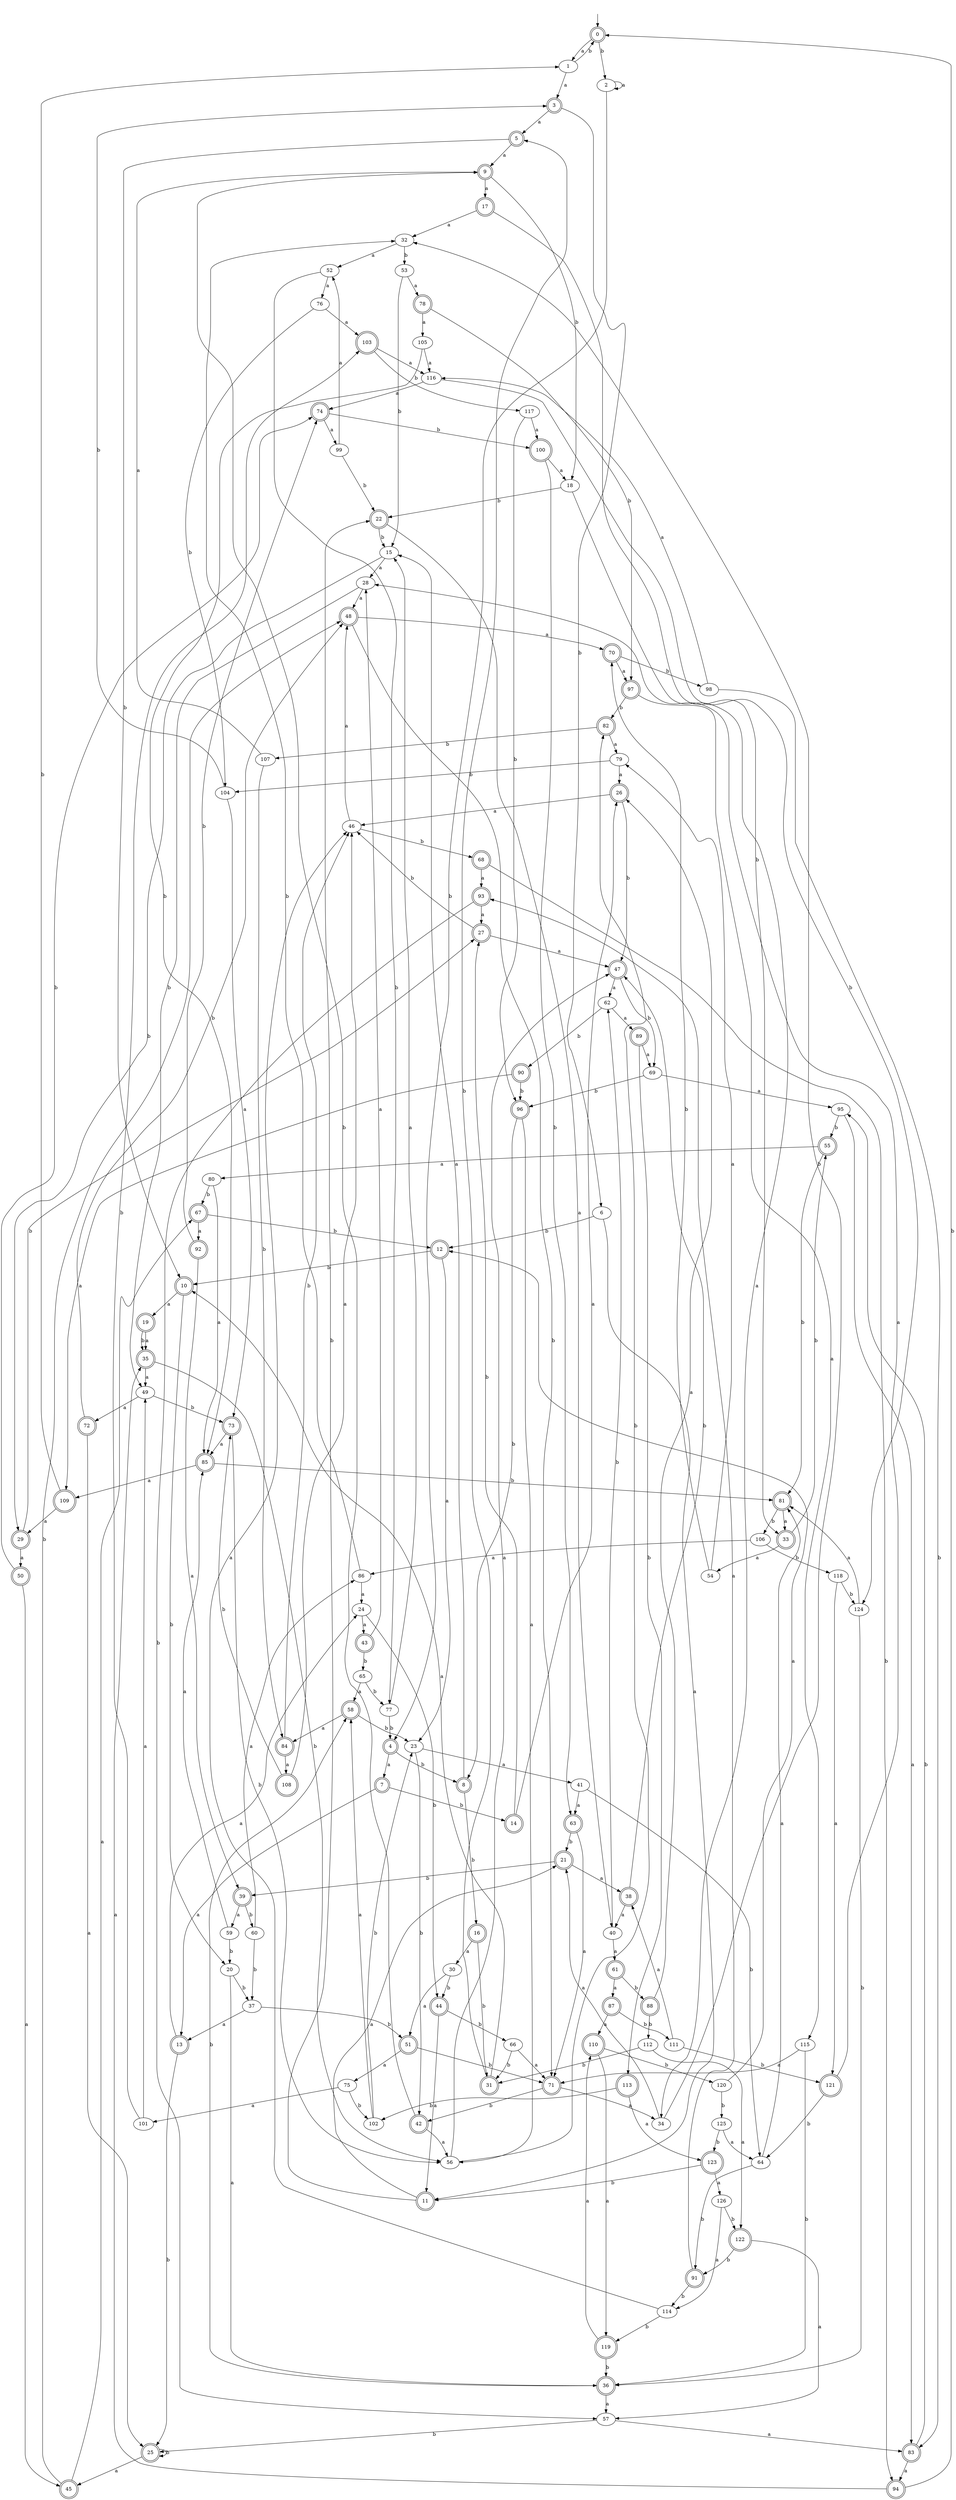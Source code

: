 digraph RandomDFA {
  __start0 [label="", shape=none];
  __start0 -> 0 [label=""];
  0 [shape=circle] [shape=doublecircle]
  0 -> 1 [label="a"]
  0 -> 2 [label="b"]
  1
  1 -> 3 [label="a"]
  1 -> 0 [label="b"]
  2
  2 -> 2 [label="a"]
  2 -> 4 [label="b"]
  3 [shape=doublecircle]
  3 -> 5 [label="a"]
  3 -> 6 [label="b"]
  4 [shape=doublecircle]
  4 -> 7 [label="a"]
  4 -> 8 [label="b"]
  5 [shape=doublecircle]
  5 -> 9 [label="a"]
  5 -> 10 [label="b"]
  6
  6 -> 11 [label="a"]
  6 -> 12 [label="b"]
  7 [shape=doublecircle]
  7 -> 13 [label="a"]
  7 -> 14 [label="b"]
  8 [shape=doublecircle]
  8 -> 15 [label="a"]
  8 -> 16 [label="b"]
  9 [shape=doublecircle]
  9 -> 17 [label="a"]
  9 -> 18 [label="b"]
  10 [shape=doublecircle]
  10 -> 19 [label="a"]
  10 -> 20 [label="b"]
  11 [shape=doublecircle]
  11 -> 21 [label="a"]
  11 -> 22 [label="b"]
  12 [shape=doublecircle]
  12 -> 23 [label="a"]
  12 -> 10 [label="b"]
  13 [shape=doublecircle]
  13 -> 24 [label="a"]
  13 -> 25 [label="b"]
  14 [shape=doublecircle]
  14 -> 26 [label="a"]
  14 -> 27 [label="b"]
  15
  15 -> 28 [label="a"]
  15 -> 29 [label="b"]
  16 [shape=doublecircle]
  16 -> 30 [label="a"]
  16 -> 31 [label="b"]
  17 [shape=doublecircle]
  17 -> 32 [label="a"]
  17 -> 33 [label="b"]
  18
  18 -> 34 [label="a"]
  18 -> 22 [label="b"]
  19 [shape=doublecircle]
  19 -> 35 [label="a"]
  19 -> 35 [label="b"]
  20
  20 -> 36 [label="a"]
  20 -> 37 [label="b"]
  21 [shape=doublecircle]
  21 -> 38 [label="a"]
  21 -> 39 [label="b"]
  22 [shape=doublecircle]
  22 -> 40 [label="a"]
  22 -> 15 [label="b"]
  23
  23 -> 41 [label="a"]
  23 -> 42 [label="b"]
  24
  24 -> 43 [label="a"]
  24 -> 44 [label="b"]
  25 [shape=doublecircle]
  25 -> 45 [label="a"]
  25 -> 25 [label="b"]
  26 [shape=doublecircle]
  26 -> 46 [label="a"]
  26 -> 47 [label="b"]
  27 [shape=doublecircle]
  27 -> 47 [label="a"]
  27 -> 46 [label="b"]
  28
  28 -> 48 [label="a"]
  28 -> 49 [label="b"]
  29 [shape=doublecircle]
  29 -> 50 [label="a"]
  29 -> 27 [label="b"]
  30
  30 -> 51 [label="a"]
  30 -> 44 [label="b"]
  31 [shape=doublecircle]
  31 -> 10 [label="a"]
  31 -> 5 [label="b"]
  32
  32 -> 52 [label="a"]
  32 -> 53 [label="b"]
  33 [shape=doublecircle]
  33 -> 54 [label="a"]
  33 -> 55 [label="b"]
  34
  34 -> 21 [label="a"]
  34 -> 32 [label="b"]
  35 [shape=doublecircle]
  35 -> 49 [label="a"]
  35 -> 56 [label="b"]
  36 [shape=doublecircle]
  36 -> 57 [label="a"]
  36 -> 58 [label="b"]
  37
  37 -> 13 [label="a"]
  37 -> 51 [label="b"]
  38 [shape=doublecircle]
  38 -> 40 [label="a"]
  38 -> 47 [label="b"]
  39 [shape=doublecircle]
  39 -> 59 [label="a"]
  39 -> 60 [label="b"]
  40
  40 -> 61 [label="a"]
  40 -> 62 [label="b"]
  41
  41 -> 63 [label="a"]
  41 -> 64 [label="b"]
  42 [shape=doublecircle]
  42 -> 56 [label="a"]
  42 -> 9 [label="b"]
  43 [shape=doublecircle]
  43 -> 28 [label="a"]
  43 -> 65 [label="b"]
  44 [shape=doublecircle]
  44 -> 11 [label="a"]
  44 -> 66 [label="b"]
  45 [shape=doublecircle]
  45 -> 67 [label="a"]
  45 -> 48 [label="b"]
  46
  46 -> 48 [label="a"]
  46 -> 68 [label="b"]
  47 [shape=doublecircle]
  47 -> 62 [label="a"]
  47 -> 69 [label="b"]
  48 [shape=doublecircle]
  48 -> 70 [label="a"]
  48 -> 71 [label="b"]
  49
  49 -> 72 [label="a"]
  49 -> 73 [label="b"]
  50 [shape=doublecircle]
  50 -> 45 [label="a"]
  50 -> 74 [label="b"]
  51 [shape=doublecircle]
  51 -> 75 [label="a"]
  51 -> 71 [label="b"]
  52
  52 -> 76 [label="a"]
  52 -> 77 [label="b"]
  53
  53 -> 78 [label="a"]
  53 -> 15 [label="b"]
  54
  54 -> 79 [label="a"]
  54 -> 70 [label="b"]
  55 [shape=doublecircle]
  55 -> 80 [label="a"]
  55 -> 81 [label="b"]
  56
  56 -> 47 [label="a"]
  56 -> 82 [label="b"]
  57
  57 -> 83 [label="a"]
  57 -> 25 [label="b"]
  58 [shape=doublecircle]
  58 -> 84 [label="a"]
  58 -> 23 [label="b"]
  59
  59 -> 85 [label="a"]
  59 -> 20 [label="b"]
  60
  60 -> 86 [label="a"]
  60 -> 37 [label="b"]
  61 [shape=doublecircle]
  61 -> 87 [label="a"]
  61 -> 88 [label="b"]
  62
  62 -> 89 [label="a"]
  62 -> 90 [label="b"]
  63 [shape=doublecircle]
  63 -> 71 [label="a"]
  63 -> 21 [label="b"]
  64
  64 -> 81 [label="a"]
  64 -> 91 [label="b"]
  65
  65 -> 58 [label="a"]
  65 -> 77 [label="b"]
  66
  66 -> 71 [label="a"]
  66 -> 31 [label="b"]
  67 [shape=doublecircle]
  67 -> 92 [label="a"]
  67 -> 12 [label="b"]
  68 [shape=doublecircle]
  68 -> 93 [label="a"]
  68 -> 94 [label="b"]
  69
  69 -> 95 [label="a"]
  69 -> 96 [label="b"]
  70 [shape=doublecircle]
  70 -> 97 [label="a"]
  70 -> 98 [label="b"]
  71 [shape=doublecircle]
  71 -> 34 [label="a"]
  71 -> 42 [label="b"]
  72 [shape=doublecircle]
  72 -> 25 [label="a"]
  72 -> 48 [label="b"]
  73 [shape=doublecircle]
  73 -> 85 [label="a"]
  73 -> 56 [label="b"]
  74 [shape=doublecircle]
  74 -> 99 [label="a"]
  74 -> 100 [label="b"]
  75
  75 -> 101 [label="a"]
  75 -> 102 [label="b"]
  76
  76 -> 103 [label="a"]
  76 -> 104 [label="b"]
  77
  77 -> 15 [label="a"]
  77 -> 4 [label="b"]
  78 [shape=doublecircle]
  78 -> 105 [label="a"]
  78 -> 97 [label="b"]
  79
  79 -> 26 [label="a"]
  79 -> 104 [label="b"]
  80
  80 -> 85 [label="a"]
  80 -> 67 [label="b"]
  81 [shape=doublecircle]
  81 -> 33 [label="a"]
  81 -> 106 [label="b"]
  82 [shape=doublecircle]
  82 -> 79 [label="a"]
  82 -> 107 [label="b"]
  83 [shape=doublecircle]
  83 -> 94 [label="a"]
  83 -> 95 [label="b"]
  84 [shape=doublecircle]
  84 -> 108 [label="a"]
  84 -> 46 [label="b"]
  85 [shape=doublecircle]
  85 -> 109 [label="a"]
  85 -> 81 [label="b"]
  86
  86 -> 24 [label="a"]
  86 -> 32 [label="b"]
  87 [shape=doublecircle]
  87 -> 110 [label="a"]
  87 -> 111 [label="b"]
  88 [shape=doublecircle]
  88 -> 26 [label="a"]
  88 -> 112 [label="b"]
  89 [shape=doublecircle]
  89 -> 69 [label="a"]
  89 -> 113 [label="b"]
  90 [shape=doublecircle]
  90 -> 109 [label="a"]
  90 -> 96 [label="b"]
  91 [shape=doublecircle]
  91 -> 93 [label="a"]
  91 -> 114 [label="b"]
  92 [shape=doublecircle]
  92 -> 39 [label="a"]
  92 -> 74 [label="b"]
  93 [shape=doublecircle]
  93 -> 27 [label="a"]
  93 -> 57 [label="b"]
  94 [shape=doublecircle]
  94 -> 35 [label="a"]
  94 -> 0 [label="b"]
  95
  95 -> 83 [label="a"]
  95 -> 55 [label="b"]
  96 [shape=doublecircle]
  96 -> 56 [label="a"]
  96 -> 8 [label="b"]
  97 [shape=doublecircle]
  97 -> 115 [label="a"]
  97 -> 82 [label="b"]
  98
  98 -> 116 [label="a"]
  98 -> 83 [label="b"]
  99
  99 -> 52 [label="a"]
  99 -> 22 [label="b"]
  100 [shape=doublecircle]
  100 -> 18 [label="a"]
  100 -> 63 [label="b"]
  101
  101 -> 49 [label="a"]
  101 -> 103 [label="b"]
  102
  102 -> 58 [label="a"]
  102 -> 23 [label="b"]
  103 [shape=doublecircle]
  103 -> 116 [label="a"]
  103 -> 117 [label="b"]
  104
  104 -> 73 [label="a"]
  104 -> 3 [label="b"]
  105
  105 -> 116 [label="a"]
  105 -> 85 [label="b"]
  106
  106 -> 86 [label="a"]
  106 -> 118 [label="b"]
  107
  107 -> 9 [label="a"]
  107 -> 84 [label="b"]
  108 [shape=doublecircle]
  108 -> 46 [label="a"]
  108 -> 73 [label="b"]
  109 [shape=doublecircle]
  109 -> 29 [label="a"]
  109 -> 1 [label="b"]
  110 [shape=doublecircle]
  110 -> 119 [label="a"]
  110 -> 120 [label="b"]
  111
  111 -> 38 [label="a"]
  111 -> 121 [label="b"]
  112
  112 -> 122 [label="a"]
  112 -> 31 [label="b"]
  113 [shape=doublecircle]
  113 -> 123 [label="a"]
  113 -> 102 [label="b"]
  114
  114 -> 46 [label="a"]
  114 -> 119 [label="b"]
  115
  115 -> 71 [label="a"]
  115 -> 36 [label="b"]
  116
  116 -> 74 [label="a"]
  116 -> 124 [label="b"]
  117
  117 -> 100 [label="a"]
  117 -> 96 [label="b"]
  118
  118 -> 121 [label="a"]
  118 -> 124 [label="b"]
  119 [shape=doublecircle]
  119 -> 110 [label="a"]
  119 -> 36 [label="b"]
  120
  120 -> 12 [label="a"]
  120 -> 125 [label="b"]
  121 [shape=doublecircle]
  121 -> 28 [label="a"]
  121 -> 64 [label="b"]
  122 [shape=doublecircle]
  122 -> 57 [label="a"]
  122 -> 91 [label="b"]
  123 [shape=doublecircle]
  123 -> 126 [label="a"]
  123 -> 11 [label="b"]
  124
  124 -> 81 [label="a"]
  124 -> 36 [label="b"]
  125
  125 -> 64 [label="a"]
  125 -> 123 [label="b"]
  126
  126 -> 114 [label="a"]
  126 -> 122 [label="b"]
}
